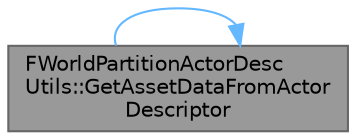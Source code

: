 digraph "FWorldPartitionActorDescUtils::GetAssetDataFromActorDescriptor"
{
 // INTERACTIVE_SVG=YES
 // LATEX_PDF_SIZE
  bgcolor="transparent";
  edge [fontname=Helvetica,fontsize=10,labelfontname=Helvetica,labelfontsize=10];
  node [fontname=Helvetica,fontsize=10,shape=box,height=0.2,width=0.4];
  rankdir="LR";
  Node1 [id="Node000001",label="FWorldPartitionActorDesc\lUtils::GetAssetDataFromActor\lDescriptor",height=0.2,width=0.4,color="gray40", fillcolor="grey60", style="filled", fontcolor="black",tooltip="Return the actor descriptor data."];
  Node1 -> Node1 [id="edge1_Node000001_Node000001",color="steelblue1",style="solid",tooltip=" "];
}
